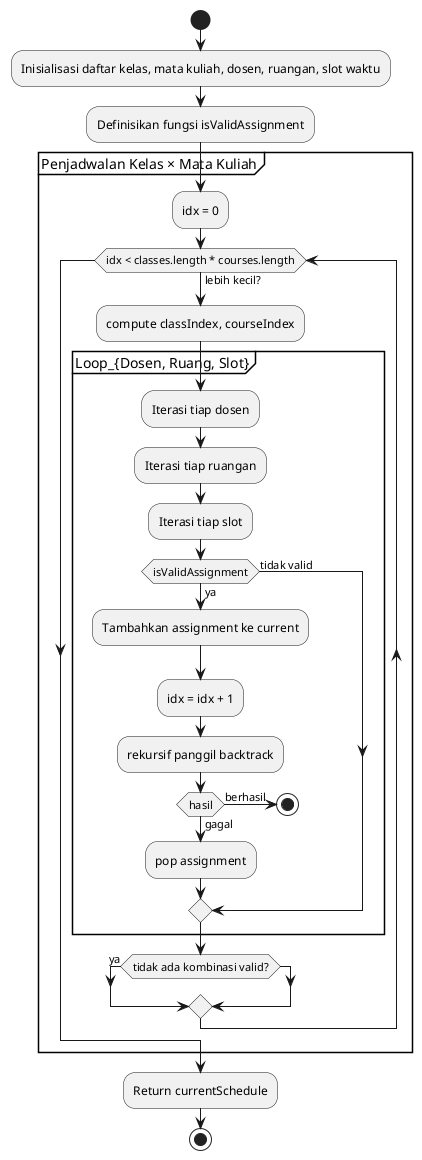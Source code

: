 @startuml
start
:Inisialisasi daftar kelas, mata kuliah, dosen, ruangan, slot waktu;
:Definisikan fungsi isValidAssignment;
partition "Penjadwalan Kelas × Mata Kuliah" {
    :idx = 0;
    while (idx < classes.length * courses.length) is (lebih kecil?)
        :compute classIndex, courseIndex;
        partition Loop_{Dosen, Ruang, Slot} {
            :Iterasi tiap dosen;
            :Iterasi tiap ruangan;
            :Iterasi tiap slot;
            if (isValidAssignment) then (ya)
                :Tambahkan assignment ke current;
                :idx = idx + 1;
                :rekursif panggil backtrack;
                if (hasil) then (berhasil)
                    stop
                else (gagal)
                    :pop assignment;
                endif
            else (tidak valid)
            endif
        }
        if (tidak ada kombinasi valid?) then (ya)
            ' ""
        endif
    endwhile
}
:Return currentSchedule;
stop
@enduml